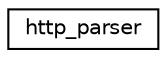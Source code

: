 digraph "类继承关系图"
{
 // LATEX_PDF_SIZE
  edge [fontname="Helvetica",fontsize="10",labelfontname="Helvetica",labelfontsize="10"];
  node [fontname="Helvetica",fontsize="10",shape=record];
  rankdir="LR";
  Node0 [label="http_parser",height=0.2,width=0.4,color="black", fillcolor="white", style="filled",URL="$structhttp__parser.html",tooltip=" "];
}
